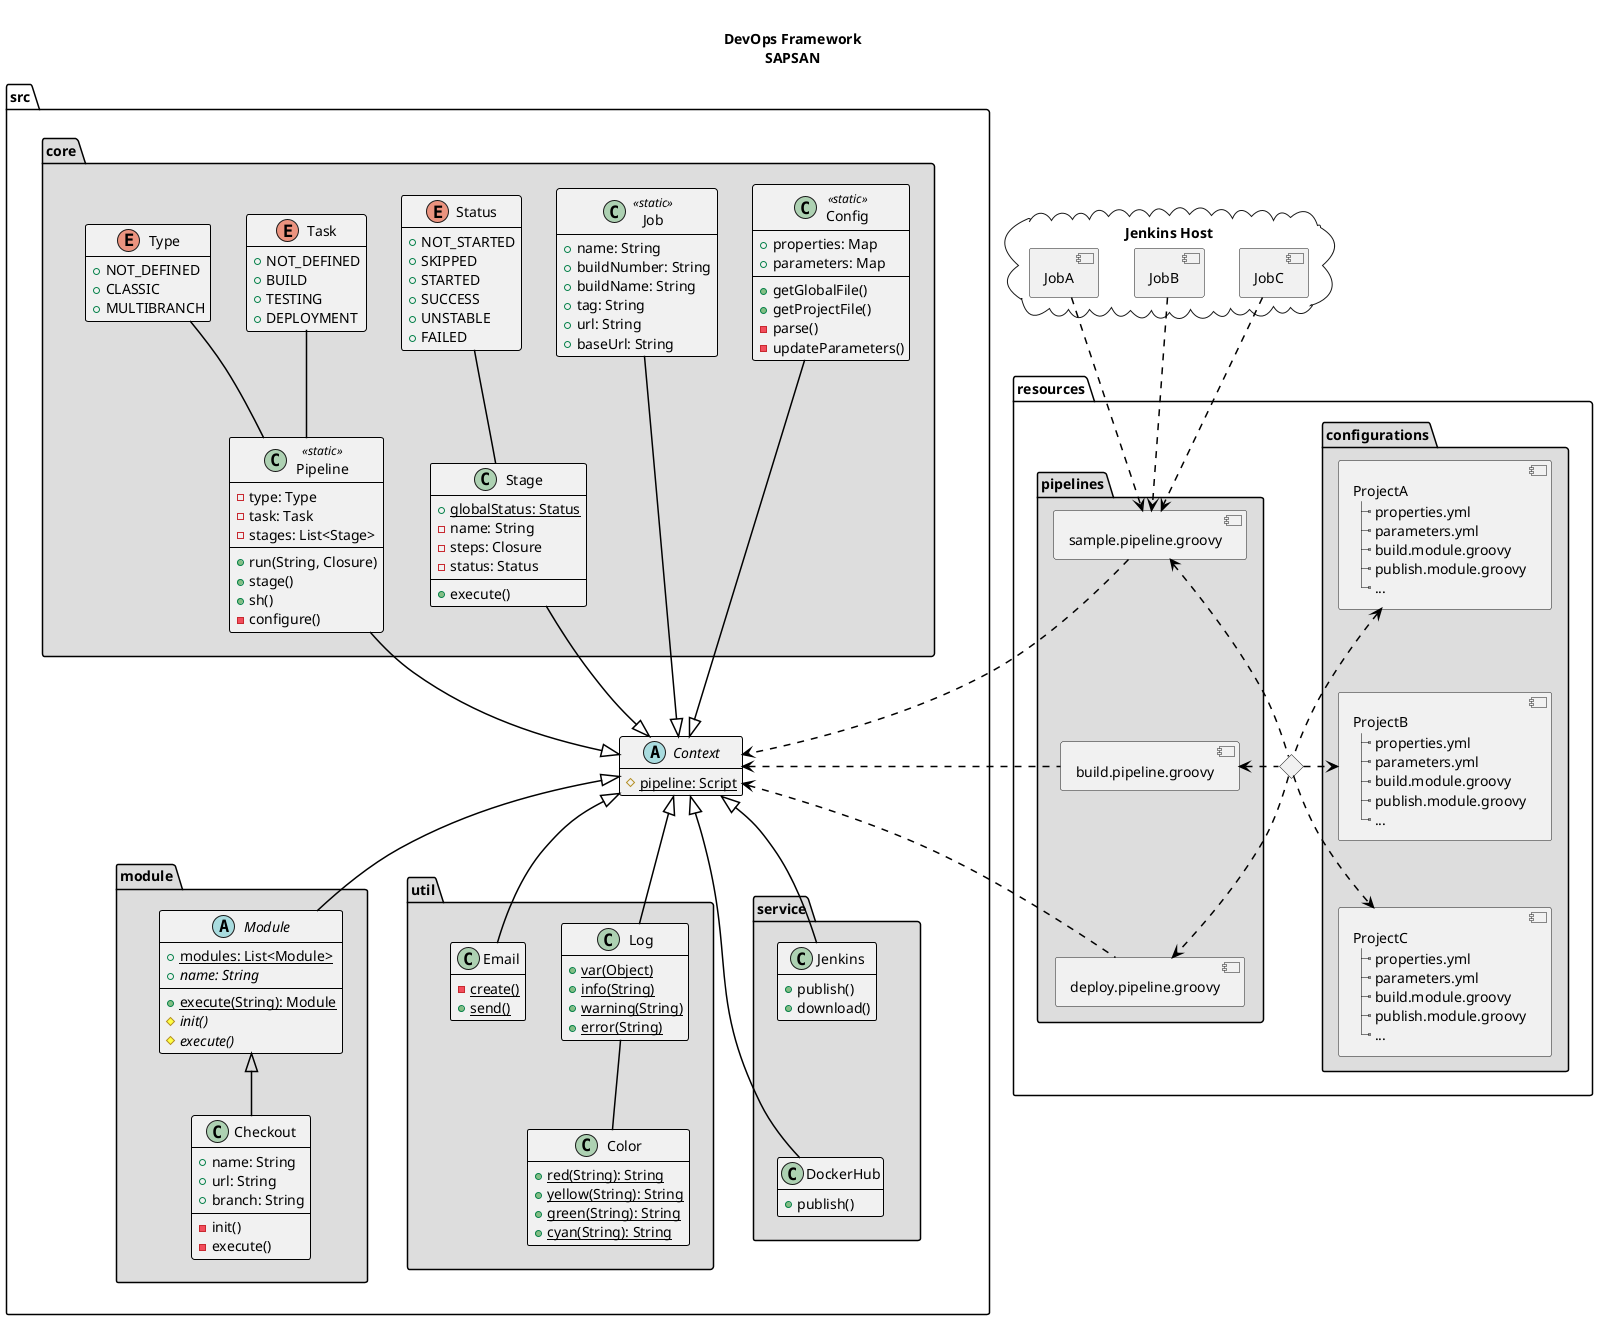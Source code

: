 @startuml
' https://plantuml.com/ru/class-diagram

title \nDevOps Framework\nSAPSAN

skinparam {
    background white
    arrowColor black
    arrowThickness 1.5

    classBorderColor black
    classBorderThickness 1

'    groupInheritance 2
'    linetype polyline
'    linetype ortho
'    ClassHeaderBackgroundColor #e0ffff
}

set namespaceSeparator ::
allowmixing
hide empty methods
hide empty fields

namespace src {
    abstract class Context {
        {static} #pipeline: Script
    }
}

package src::core #DDDDDD {

    class Pipeline << static >> {
        -type: Type
        -task: Task
        -stages: List<Stage>
        ---
        +run(String, Closure)
        +stage()
        +sh()
        -configure()
    }

    class Job << static >> {
        +name: String
        +buildNumber: String
        +buildName: String
        +tag: String
        +url: String
        +baseUrl: String
    }

    class Config << static >> {
        +properties: Map
        +parameters: Map
        ---
        +getGlobalFile()
        +getProjectFile()
        -parse()
        -updateParameters()
    }

    class Stage {
        {static} +globalStatus: Status
        -name: String
        -steps: Closure
        -status: Status
        ---
        +execute()
    }

    enum Type {
        +NOT_DEFINED
        +CLASSIC
        +MULTIBRANCH
    }

    enum Task {
        +NOT_DEFINED
        +BUILD
        +TESTING
        +DEPLOYMENT
    }

    enum Status {
        +NOT_STARTED
        +SKIPPED
        +STARTED
        +SUCCESS
        +UNSTABLE
        +FAILED
    }

'    Pipeline *- Stage : 1..*
    Pipeline -up- Task
    Pipeline -up- Type
    Stage -up- Status
    Job -[hidden]up Status
}

package src::module #DDDDDD {
    abstract class Module {
        {static} +modules: List<Module>
        {abstract} +name: String
        ---
        {static} +execute(String): Module
        {abstract} #init()
        {abstract} #execute()
    }

    class Checkout {
        +name: String
        +url: String
        +branch: String
        ---
        -init()
        -execute()
    }

    Module <|-- Checkout
}

package src::service #DDDDDD {
    class Jenkins {
        +publish()
        +download()
    }

    class DockerHub {
        +publish()
    }

    Jenkins -[hidden]- DockerHub
}

package src::util #DDDDDD {
    class Color {
        {static} +red(String): String
        {static} +yellow(String): String
        {static} +green(String): String
        {static} +cyan(String): String
    }

    class Log {
        {static} +var(Object)
        {static} +info(String)
        {static} +warning(String)
        {static} +error(String)
    }

    class Email {
        {static} -create()
        {static} +send()
    }

    Log -- Color
}

package resources {

    package configurations #DDDDDD {
        component projectA [
            ProjectA
            |_ properties.yml
            |_ parameters.yml
            |_ build.module.groovy
            |_ publish.module.groovy
            |_ ...
        ]

        component projectB [
            ProjectB
            |_ properties.yml
            |_ parameters.yml
            |_ build.module.groovy
            |_ publish.module.groovy
            |_ ...
        ]

        component projectC [
            ProjectC
            |_ properties.yml
            |_ parameters.yml
            |_ build.module.groovy
            |_ publish.module.groovy
            |_ ...
        ]

        projectA -[hidden]- projectB
        projectB -[hidden]- projectC
    }

    package pipelines #DDDDDD {
        component pipelineA [
             sample.pipeline.groovy
        ]
        component pipelineB [
             build.pipeline.groovy
        ]
        component pipelineC [
             deploy.pipeline.groovy
        ]
        pipelineA -[hidden]- pipelineB
        pipelineB -[hidden]- pipelineC
    }

    diamond Choice

    pipelineA <.d Choice
    pipelineB <.r Choice
    pipelineC <.u Choice

    Choice .u> projectA
    Choice .r> projectB
    Choice .d> projectC
}

cloud "Jenkins Host" {
    component JobA
    component JobB
    component JobC

    JobA .[hidden]r. JobB
    JobB .[hidden]r. JobC

    JobA ..> pipelineA
    JobB ..> pipelineA
    JobC ..> pipelineA
}

Pipeline --|> Context
Job --|> Context
Config --|> Context
Stage --|> Context

Context <|-- Module
Context <|-- Log
Context <|-- Email
Context <|- Jenkins
Context <|- DockerHub

Context <.up pipelineA
Context <.r pipelineB
Context <.d pipelineC

core -[hidden]--- module
core -[hidden]--- util
core -[hidden]--- service
util -[hidden]left- module

@enduml